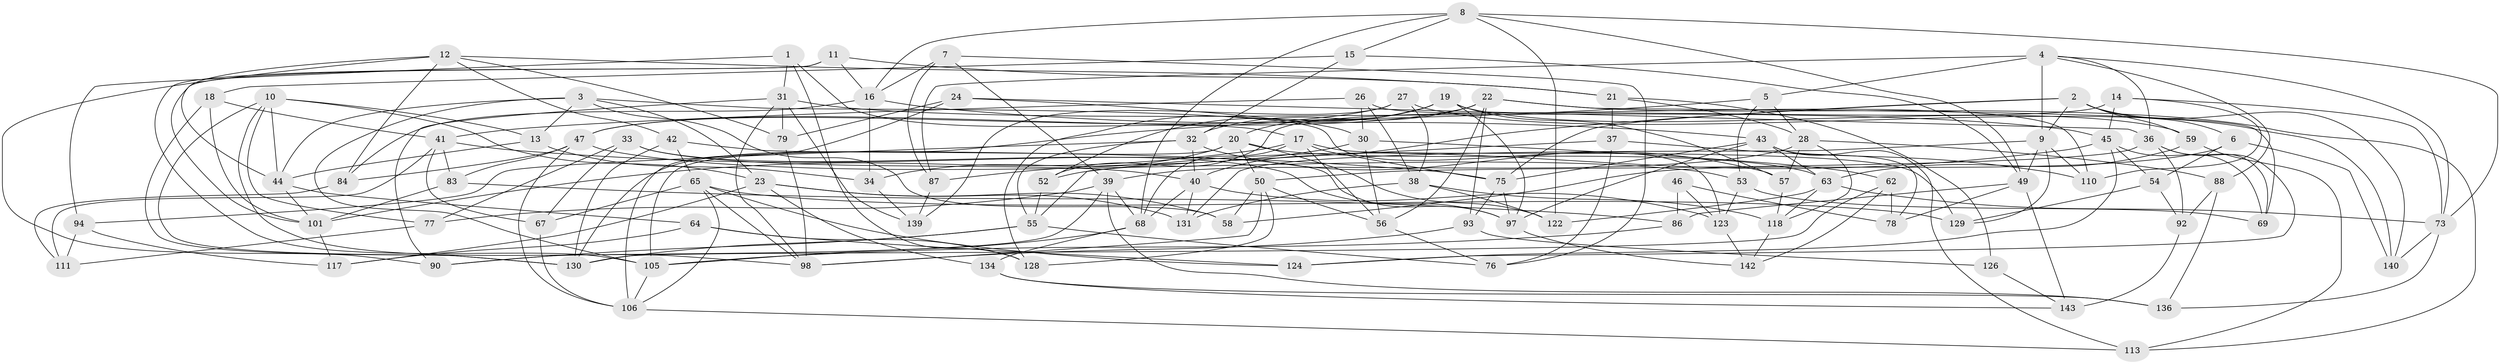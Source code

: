 // Generated by graph-tools (version 1.1) at 2025/24/03/03/25 07:24:24]
// undirected, 100 vertices, 240 edges
graph export_dot {
graph [start="1"]
  node [color=gray90,style=filled];
  1;
  2 [super="+103"];
  3 [super="+132"];
  4 [super="+72"];
  5;
  6;
  7;
  8 [super="+89"];
  9 [super="+61"];
  10 [super="+85"];
  11;
  12 [super="+91"];
  13;
  14;
  15;
  16 [super="+35"];
  17 [super="+133"];
  18;
  19 [super="+100"];
  20 [super="+60"];
  21 [super="+141"];
  22 [super="+29"];
  23 [super="+25"];
  24;
  26;
  27;
  28 [super="+81"];
  30 [super="+114"];
  31 [super="+74"];
  32 [super="+82"];
  33;
  34;
  36 [super="+120"];
  37;
  38 [super="+116"];
  39 [super="+48"];
  40 [super="+99"];
  41 [super="+96"];
  42;
  43 [super="+121"];
  44 [super="+51"];
  45 [super="+107"];
  46;
  47 [super="+104"];
  49 [super="+66"];
  50 [super="+71"];
  52;
  53;
  54;
  55 [super="+127"];
  56 [super="+144"];
  57;
  58;
  59;
  62;
  63 [super="+80"];
  64;
  65 [super="+112"];
  67;
  68 [super="+70"];
  69;
  73 [super="+102"];
  75 [super="+95"];
  76;
  77;
  78;
  79;
  83;
  84;
  86;
  87;
  88;
  90;
  92;
  93;
  94;
  97 [super="+109"];
  98 [super="+115"];
  101 [super="+119"];
  105 [super="+125"];
  106 [super="+108"];
  110;
  111;
  113;
  117;
  118 [super="+135"];
  122;
  123 [super="+137"];
  124;
  126;
  128;
  129;
  130 [super="+138"];
  131;
  134;
  136;
  139;
  140;
  142;
  143;
  1 -- 128;
  1 -- 94;
  1 -- 17;
  1 -- 31;
  2 -- 140;
  2 -- 59;
  2 -- 40;
  2 -- 9;
  2 -- 75;
  2 -- 6;
  3 -- 105;
  3 -- 23;
  3 -- 123;
  3 -- 58;
  3 -- 44;
  3 -- 13;
  4 -- 88;
  4 -- 9;
  4 -- 87;
  4 -- 73;
  4 -- 36;
  4 -- 5;
  5 -- 53;
  5 -- 28;
  5 -- 130;
  6 -- 58;
  6 -- 54;
  6 -- 140;
  7 -- 87;
  7 -- 76;
  7 -- 16;
  7 -- 39;
  8 -- 15;
  8 -- 122;
  8 -- 49;
  8 -- 16;
  8 -- 68;
  8 -- 73;
  9 -- 129;
  9 -- 49;
  9 -- 110;
  9 -- 131;
  10 -- 44;
  10 -- 13;
  10 -- 77;
  10 -- 98;
  10 -- 130;
  10 -- 23;
  11 -- 105;
  11 -- 21;
  11 -- 101;
  11 -- 16;
  12 -- 79;
  12 -- 21;
  12 -- 44;
  12 -- 42;
  12 -- 90;
  12 -- 84;
  13 -- 44;
  13 -- 34;
  14 -- 110;
  14 -- 52;
  14 -- 73;
  14 -- 45;
  15 -- 18;
  15 -- 49;
  15 -- 32;
  16 -- 43;
  16 -- 34;
  16 -- 84;
  17 -- 75;
  17 -- 56;
  17 -- 129;
  17 -- 68;
  17 -- 101;
  18 -- 130;
  18 -- 41;
  18 -- 101;
  19 -- 59;
  19 -- 128;
  19 -- 20;
  19 -- 57;
  19 -- 52;
  19 -- 97;
  20 -- 122;
  20 -- 34;
  20 -- 63;
  20 -- 105;
  20 -- 50;
  21 -- 126 [weight=2];
  21 -- 28;
  21 -- 37;
  22 -- 32;
  22 -- 93;
  22 -- 56;
  22 -- 113;
  22 -- 69;
  22 -- 47;
  23 -- 134;
  23 -- 117;
  23 -- 131;
  23 -- 58;
  24 -- 36;
  24 -- 106;
  24 -- 79;
  24 -- 30;
  26 -- 38;
  26 -- 110;
  26 -- 41;
  26 -- 30;
  27 -- 140;
  27 -- 47;
  27 -- 38;
  27 -- 139;
  28 -- 57;
  28 -- 39;
  28 -- 88;
  28 -- 118;
  30 -- 87;
  30 -- 62;
  30 -- 56 [weight=2];
  31 -- 139;
  31 -- 45;
  31 -- 90;
  31 -- 79;
  31 -- 98;
  32 -- 94;
  32 -- 55;
  32 -- 57;
  32 -- 40;
  33 -- 97;
  33 -- 77;
  33 -- 67;
  33 -- 40;
  34 -- 139;
  36 -- 92;
  36 -- 124;
  36 -- 50;
  36 -- 69;
  37 -- 110;
  37 -- 76;
  37 -- 55;
  38 -- 122;
  38 -- 131;
  38 -- 118 [weight=2];
  39 -- 136;
  39 -- 68;
  39 -- 90;
  39 -- 77;
  40 -- 68;
  40 -- 123;
  40 -- 131;
  41 -- 67;
  41 -- 75;
  41 -- 83;
  41 -- 111;
  42 -- 130;
  42 -- 65;
  42 -- 97;
  43 -- 113;
  43 -- 97;
  43 -- 75;
  43 -- 78;
  43 -- 63;
  44 -- 64;
  44 -- 101;
  45 -- 54;
  45 -- 69;
  45 -- 124;
  45 -- 52;
  46 -- 86;
  46 -- 123 [weight=2];
  46 -- 78;
  47 -- 106;
  47 -- 83;
  47 -- 84;
  47 -- 53;
  49 -- 78;
  49 -- 86;
  49 -- 143;
  50 -- 128;
  50 -- 56;
  50 -- 58;
  50 -- 98;
  52 -- 55;
  53 -- 123;
  53 -- 69;
  54 -- 92;
  54 -- 129;
  55 -- 90;
  55 -- 76;
  55 -- 130;
  56 -- 76;
  57 -- 118;
  59 -- 63;
  59 -- 113;
  62 -- 78;
  62 -- 130;
  62 -- 142;
  63 -- 118;
  63 -- 73;
  63 -- 122;
  64 -- 124;
  64 -- 128;
  64 -- 117;
  65 -- 67;
  65 -- 98;
  65 -- 129;
  65 -- 124;
  65 -- 106;
  67 -- 106;
  68 -- 134;
  68 -- 105;
  73 -- 136;
  73 -- 140;
  75 -- 93;
  75 -- 97;
  77 -- 111;
  79 -- 98;
  83 -- 86;
  83 -- 101;
  84 -- 111;
  86 -- 105;
  87 -- 139;
  88 -- 136;
  88 -- 92;
  92 -- 143;
  93 -- 126;
  93 -- 98;
  94 -- 111;
  94 -- 117;
  97 -- 142;
  101 -- 117;
  105 -- 106;
  106 -- 113;
  118 -- 142;
  123 -- 142;
  126 -- 143;
  134 -- 136;
  134 -- 143;
}
